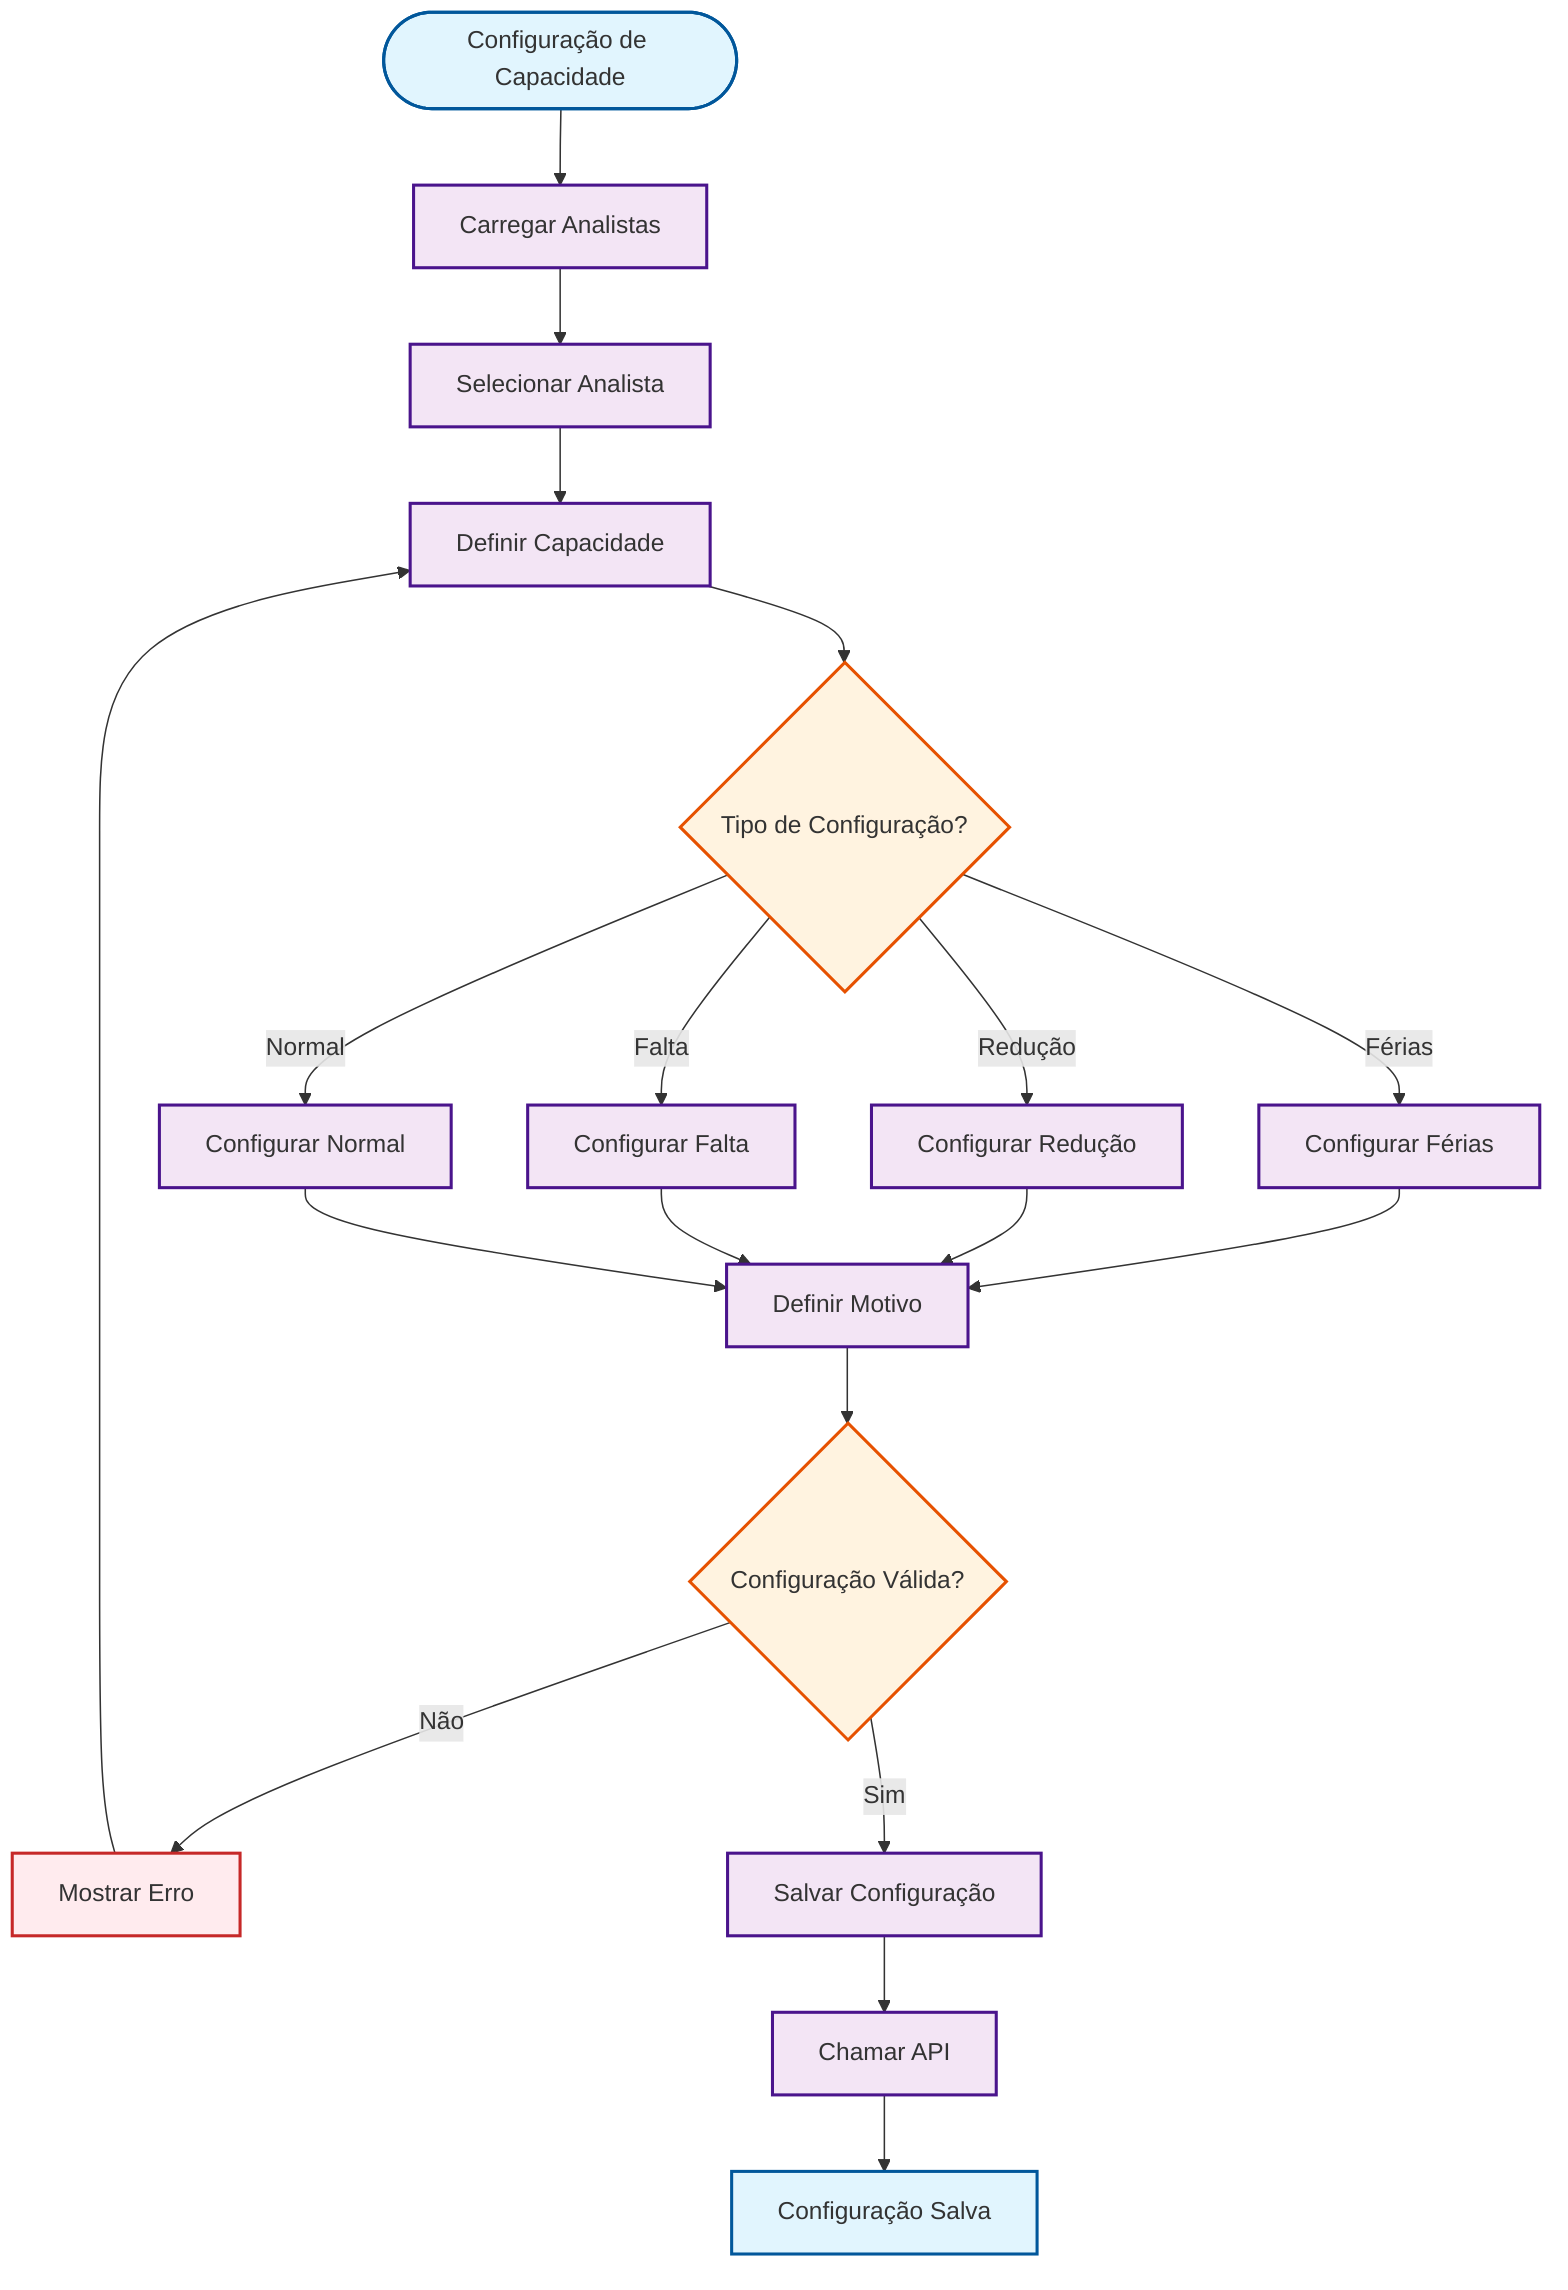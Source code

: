 flowchart TD
    CAPACITY_START([Configuração de Capacidade]) --> LOAD_ANALYSTS[Carregar Analistas]
    LOAD_ANALYSTS --> SELECT_ANALYST[Selecionar Analista]
    SELECT_ANALYST --> SET_CAPACITY[Definir Capacidade]
    SET_CAPACITY --> CAPACITY_TYPE{Tipo de Configuração?}
    CAPACITY_TYPE -->|Férias| SET_VACATION[Configurar Férias]
    CAPACITY_TYPE -->|Redução| SET_REDUCTION[Configurar Redução]
    CAPACITY_TYPE -->|Falta| SET_ABSENCE[Configurar Falta]
    CAPACITY_TYPE -->|Normal| SET_NORMAL[Configurar Normal]
    SET_VACATION --> SET_REASON[Definir Motivo]
    SET_REDUCTION --> SET_REASON
    SET_ABSENCE --> SET_REASON
    SET_NORMAL --> SET_REASON
    SET_REASON --> VALIDATE_CAPACITY{Configuração Válida?}
    VALIDATE_CAPACITY -->|Não| SHOW_ERROR[Mostrar Erro]
    VALIDATE_CAPACITY -->|Sim| SAVE_CAPACITY[Salvar Configuração]
    SAVE_CAPACITY --> API_CAPACITY[Chamar API]
    API_CAPACITY --> SUCCESS_CAPACITY[Configuração Salva]
    SHOW_ERROR --> SET_CAPACITY
    
    classDef startEnd fill:#e1f5fe,stroke:#01579b,stroke-width:2px
    classDef process fill:#f3e5f5,stroke:#4a148c,stroke-width:2px
    classDef decision fill:#fff3e0,stroke:#e65100,stroke-width:2px
    classDef error fill:#ffebee,stroke:#c62828,stroke-width:2px
    
    class CAPACITY_START,SUCCESS_CAPACITY startEnd
    class LOAD_ANALYSTS,SELECT_ANALYST,SET_CAPACITY,SET_VACATION,SET_REDUCTION,SET_ABSENCE,SET_NORMAL,SET_REASON,SAVE_CAPACITY,API_CAPACITY process
    class CAPACITY_TYPE,VALIDATE_CAPACITY decision
    class SHOW_ERROR error